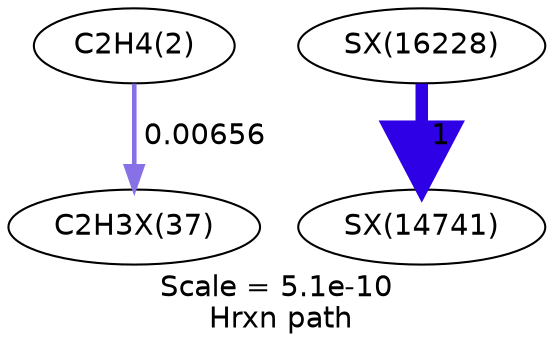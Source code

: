 digraph reaction_paths {
center=1;
s5 -> s34[fontname="Helvetica", style="setlinewidth(2.2)", arrowsize=1.1, color="0.7, 0.507, 0.9"
, label=" 0.00656"];
s45 -> s43[fontname="Helvetica", style="setlinewidth(6)", arrowsize=3, color="0.7, 1.5, 0.9"
, label=" 1"];
s5 [ fontname="Helvetica", label="C2H4(2)"];
s34 [ fontname="Helvetica", label="C2H3X(37)"];
s43 [ fontname="Helvetica", label="SX(14741)"];
s45 [ fontname="Helvetica", label="SX(16228)"];
 label = "Scale = 5.1e-10\l Hrxn path";
 fontname = "Helvetica";
}

